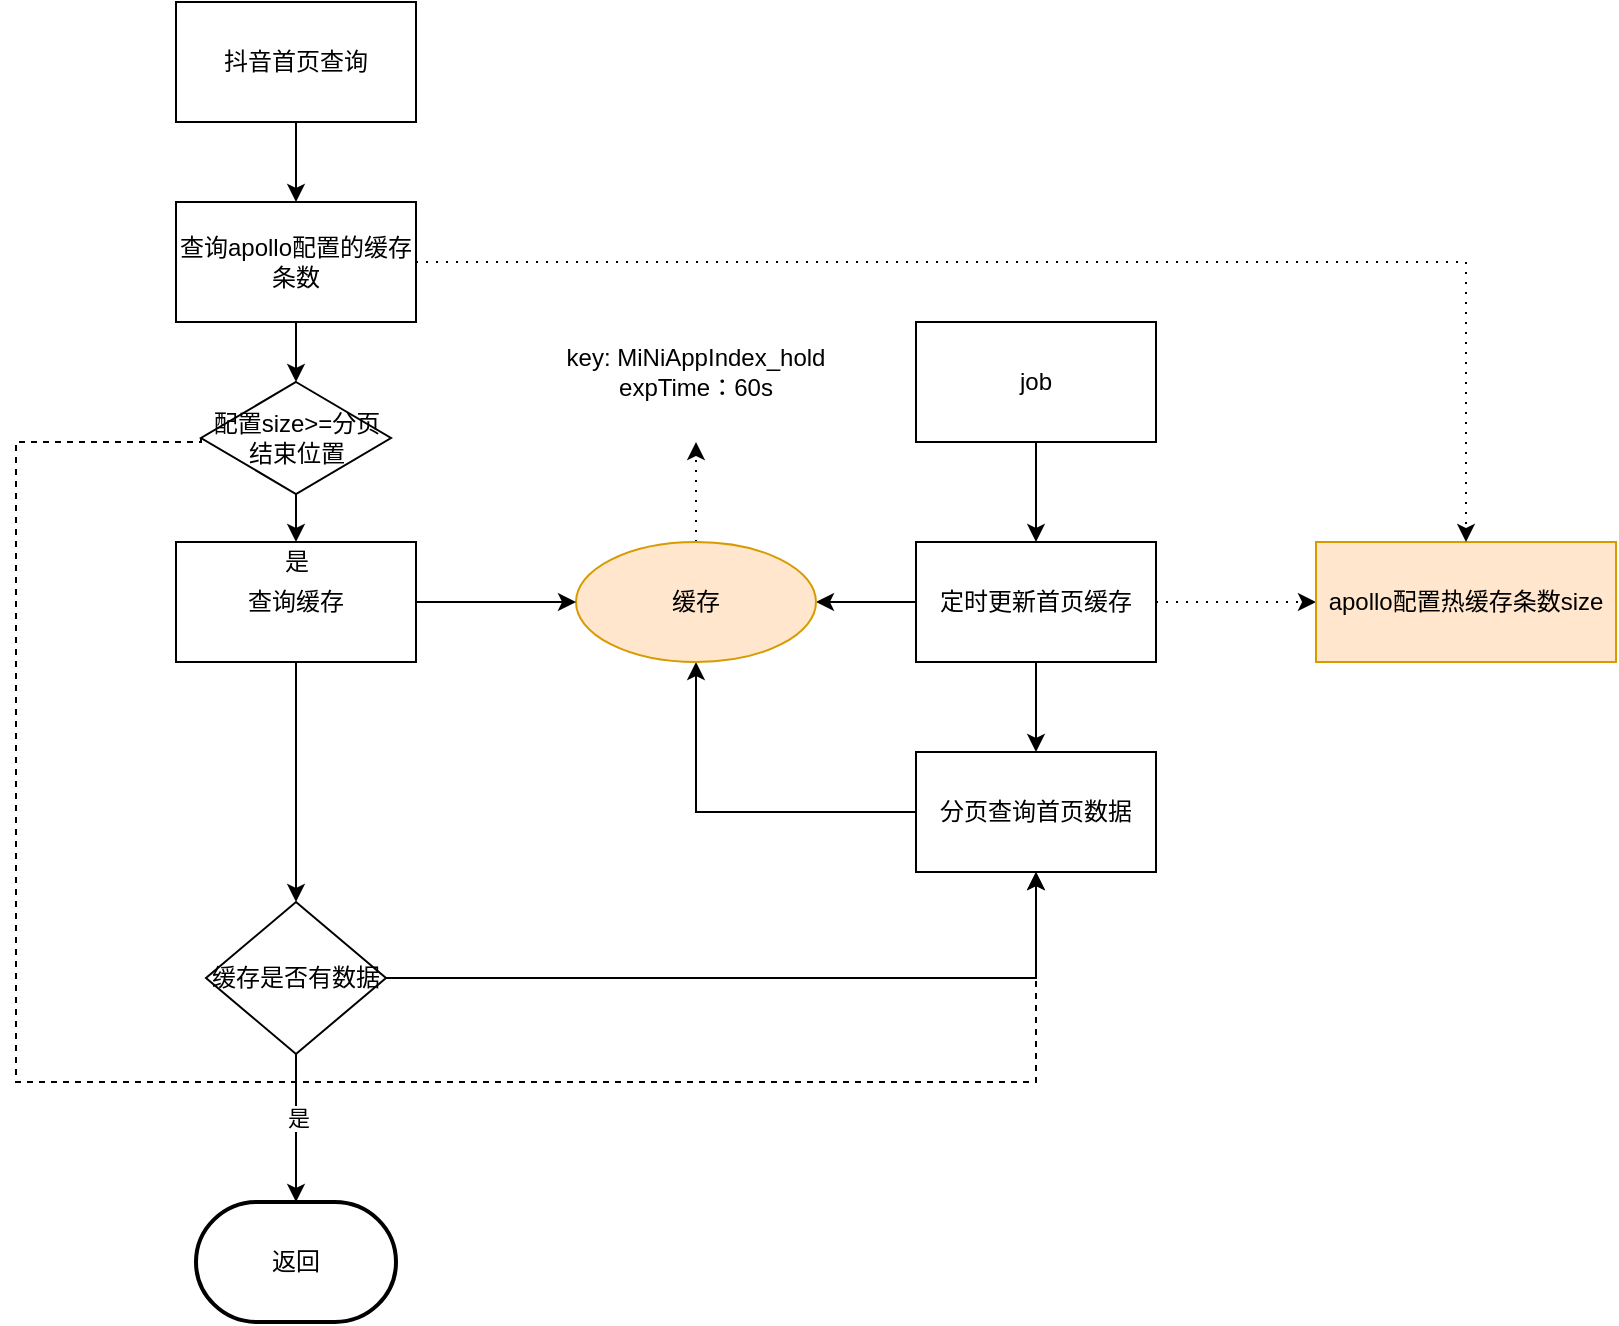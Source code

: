 <mxfile version="20.1.1" type="github">
  <diagram id="6a731a19-8d31-9384-78a2-239565b7b9f0" name="Page-1">
    <mxGraphModel dx="1153" dy="599" grid="1" gridSize="10" guides="1" tooltips="1" connect="1" arrows="1" fold="1" page="1" pageScale="1" pageWidth="1169" pageHeight="827" background="none" math="0" shadow="0">
      <root>
        <mxCell id="0" />
        <mxCell id="1" parent="0" />
        <mxCell id="P0PGrkJmzhgVx_-Z9-eN-57" value="" style="edgeStyle=orthogonalEdgeStyle;rounded=0;orthogonalLoop=1;jettySize=auto;html=1;" edge="1" parent="1" source="P0PGrkJmzhgVx_-Z9-eN-55">
          <mxGeometry relative="1" as="geometry">
            <mxPoint x="420" y="170" as="targetPoint" />
          </mxGeometry>
        </mxCell>
        <mxCell id="P0PGrkJmzhgVx_-Z9-eN-55" value="抖音首页查询" style="rounded=0;whiteSpace=wrap;html=1;" vertex="1" parent="1">
          <mxGeometry x="360" y="70" width="120" height="60" as="geometry" />
        </mxCell>
        <mxCell id="P0PGrkJmzhgVx_-Z9-eN-60" value="" style="edgeStyle=orthogonalEdgeStyle;rounded=0;orthogonalLoop=1;jettySize=auto;html=1;" edge="1" parent="1" source="P0PGrkJmzhgVx_-Z9-eN-58" target="P0PGrkJmzhgVx_-Z9-eN-59">
          <mxGeometry relative="1" as="geometry" />
        </mxCell>
        <mxCell id="P0PGrkJmzhgVx_-Z9-eN-58" value="job" style="rounded=0;whiteSpace=wrap;html=1;" vertex="1" parent="1">
          <mxGeometry x="730" y="230" width="120" height="60" as="geometry" />
        </mxCell>
        <mxCell id="P0PGrkJmzhgVx_-Z9-eN-62" value="" style="edgeStyle=orthogonalEdgeStyle;rounded=0;orthogonalLoop=1;jettySize=auto;html=1;" edge="1" parent="1" source="P0PGrkJmzhgVx_-Z9-eN-59" target="P0PGrkJmzhgVx_-Z9-eN-61">
          <mxGeometry relative="1" as="geometry" />
        </mxCell>
        <mxCell id="P0PGrkJmzhgVx_-Z9-eN-95" value="" style="edgeStyle=orthogonalEdgeStyle;rounded=0;orthogonalLoop=1;jettySize=auto;html=1;dashed=1;dashPattern=1 4;" edge="1" parent="1" source="P0PGrkJmzhgVx_-Z9-eN-59" target="P0PGrkJmzhgVx_-Z9-eN-94">
          <mxGeometry relative="1" as="geometry" />
        </mxCell>
        <mxCell id="P0PGrkJmzhgVx_-Z9-eN-108" value="" style="edgeStyle=orthogonalEdgeStyle;rounded=0;orthogonalLoop=1;jettySize=auto;html=1;" edge="1" parent="1" source="P0PGrkJmzhgVx_-Z9-eN-59" target="P0PGrkJmzhgVx_-Z9-eN-66">
          <mxGeometry relative="1" as="geometry" />
        </mxCell>
        <mxCell id="P0PGrkJmzhgVx_-Z9-eN-59" value="定时更新首页缓存" style="rounded=0;whiteSpace=wrap;html=1;" vertex="1" parent="1">
          <mxGeometry x="730" y="340" width="120" height="60" as="geometry" />
        </mxCell>
        <mxCell id="P0PGrkJmzhgVx_-Z9-eN-64" value="" style="edgeStyle=orthogonalEdgeStyle;rounded=0;orthogonalLoop=1;jettySize=auto;html=1;entryX=0.5;entryY=1;entryDx=0;entryDy=0;" edge="1" parent="1" source="P0PGrkJmzhgVx_-Z9-eN-61" target="P0PGrkJmzhgVx_-Z9-eN-66">
          <mxGeometry relative="1" as="geometry">
            <mxPoint x="650" y="450" as="targetPoint" />
          </mxGeometry>
        </mxCell>
        <mxCell id="P0PGrkJmzhgVx_-Z9-eN-61" value="分页查询首页数据" style="rounded=0;whiteSpace=wrap;html=1;" vertex="1" parent="1">
          <mxGeometry x="730" y="445" width="120" height="60" as="geometry" />
        </mxCell>
        <mxCell id="P0PGrkJmzhgVx_-Z9-eN-93" value="" style="edgeStyle=orthogonalEdgeStyle;rounded=0;orthogonalLoop=1;jettySize=auto;html=1;dashed=1;entryX=0.5;entryY=1;entryDx=0;entryDy=0;dashPattern=1 4;" edge="1" parent="1" source="P0PGrkJmzhgVx_-Z9-eN-66" target="P0PGrkJmzhgVx_-Z9-eN-97">
          <mxGeometry relative="1" as="geometry">
            <mxPoint x="620" y="210" as="targetPoint" />
          </mxGeometry>
        </mxCell>
        <mxCell id="P0PGrkJmzhgVx_-Z9-eN-66" value="缓存" style="ellipse;whiteSpace=wrap;html=1;rounded=0;fillColor=#ffe6cc;strokeColor=#d79b00;" vertex="1" parent="1">
          <mxGeometry x="560" y="340" width="120" height="60" as="geometry" />
        </mxCell>
        <mxCell id="P0PGrkJmzhgVx_-Z9-eN-76" value="" style="edgeStyle=orthogonalEdgeStyle;rounded=0;orthogonalLoop=1;jettySize=auto;html=1;" edge="1" parent="1" source="P0PGrkJmzhgVx_-Z9-eN-72" target="P0PGrkJmzhgVx_-Z9-eN-75">
          <mxGeometry relative="1" as="geometry" />
        </mxCell>
        <mxCell id="P0PGrkJmzhgVx_-Z9-eN-91" value="" style="edgeStyle=orthogonalEdgeStyle;rounded=0;orthogonalLoop=1;jettySize=auto;html=1;" edge="1" parent="1" source="P0PGrkJmzhgVx_-Z9-eN-72" target="P0PGrkJmzhgVx_-Z9-eN-66">
          <mxGeometry relative="1" as="geometry" />
        </mxCell>
        <mxCell id="P0PGrkJmzhgVx_-Z9-eN-72" value="查询缓存" style="whiteSpace=wrap;html=1;" vertex="1" parent="1">
          <mxGeometry x="360" y="340" width="120" height="60" as="geometry" />
        </mxCell>
        <mxCell id="P0PGrkJmzhgVx_-Z9-eN-78" value="" style="edgeStyle=orthogonalEdgeStyle;rounded=0;orthogonalLoop=1;jettySize=auto;html=1;" edge="1" parent="1" source="P0PGrkJmzhgVx_-Z9-eN-75">
          <mxGeometry relative="1" as="geometry">
            <mxPoint x="420" y="670" as="targetPoint" />
          </mxGeometry>
        </mxCell>
        <mxCell id="P0PGrkJmzhgVx_-Z9-eN-79" value="是" style="edgeLabel;html=1;align=center;verticalAlign=middle;resizable=0;points=[];" vertex="1" connectable="0" parent="P0PGrkJmzhgVx_-Z9-eN-78">
          <mxGeometry x="0.202" relative="1" as="geometry">
            <mxPoint y="-13" as="offset" />
          </mxGeometry>
        </mxCell>
        <mxCell id="P0PGrkJmzhgVx_-Z9-eN-90" value="" style="edgeStyle=orthogonalEdgeStyle;rounded=0;orthogonalLoop=1;jettySize=auto;html=1;entryX=0.5;entryY=1;entryDx=0;entryDy=0;" edge="1" parent="1" source="P0PGrkJmzhgVx_-Z9-eN-75" target="P0PGrkJmzhgVx_-Z9-eN-61">
          <mxGeometry relative="1" as="geometry">
            <mxPoint x="530" y="508.0" as="targetPoint" />
          </mxGeometry>
        </mxCell>
        <mxCell id="P0PGrkJmzhgVx_-Z9-eN-75" value="缓存是否有数据" style="rhombus;whiteSpace=wrap;html=1;" vertex="1" parent="1">
          <mxGeometry x="375" y="520" width="90" height="76" as="geometry" />
        </mxCell>
        <mxCell id="P0PGrkJmzhgVx_-Z9-eN-94" value="apollo配置热缓存条数size" style="whiteSpace=wrap;html=1;rounded=0;fillColor=#ffe6cc;strokeColor=#d79b00;" vertex="1" parent="1">
          <mxGeometry x="930" y="340" width="150" height="60" as="geometry" />
        </mxCell>
        <mxCell id="P0PGrkJmzhgVx_-Z9-eN-97" value="key: MiNiAppIndex_hold&lt;br&gt;expTime：60s" style="text;html=1;strokeColor=none;fillColor=none;align=center;verticalAlign=middle;whiteSpace=wrap;rounded=0;" vertex="1" parent="1">
          <mxGeometry x="535" y="220" width="170" height="70" as="geometry" />
        </mxCell>
        <mxCell id="P0PGrkJmzhgVx_-Z9-eN-98" value="返回" style="strokeWidth=2;html=1;shape=mxgraph.flowchart.terminator;whiteSpace=wrap;" vertex="1" parent="1">
          <mxGeometry x="370" y="670" width="100" height="60" as="geometry" />
        </mxCell>
        <mxCell id="P0PGrkJmzhgVx_-Z9-eN-101" value="" style="edgeStyle=orthogonalEdgeStyle;rounded=0;orthogonalLoop=1;jettySize=auto;html=1;dashed=1;dashPattern=1 4;" edge="1" parent="1" source="P0PGrkJmzhgVx_-Z9-eN-99" target="P0PGrkJmzhgVx_-Z9-eN-94">
          <mxGeometry relative="1" as="geometry" />
        </mxCell>
        <mxCell id="P0PGrkJmzhgVx_-Z9-eN-102" value="" style="edgeStyle=orthogonalEdgeStyle;rounded=0;orthogonalLoop=1;jettySize=auto;html=1;" edge="1" parent="1" source="P0PGrkJmzhgVx_-Z9-eN-99">
          <mxGeometry relative="1" as="geometry">
            <mxPoint x="420" y="260" as="targetPoint" />
          </mxGeometry>
        </mxCell>
        <mxCell id="P0PGrkJmzhgVx_-Z9-eN-99" value="查询apollo配置的缓存条数" style="rounded=0;whiteSpace=wrap;html=1;" vertex="1" parent="1">
          <mxGeometry x="360" y="170" width="120" height="60" as="geometry" />
        </mxCell>
        <mxCell id="P0PGrkJmzhgVx_-Z9-eN-104" value="" style="edgeStyle=orthogonalEdgeStyle;rounded=0;orthogonalLoop=1;jettySize=auto;html=1;entryX=0.5;entryY=0;entryDx=0;entryDy=0;" edge="1" parent="1" source="P0PGrkJmzhgVx_-Z9-eN-103" target="P0PGrkJmzhgVx_-Z9-eN-72">
          <mxGeometry relative="1" as="geometry">
            <mxPoint x="420" y="370" as="targetPoint" />
            <Array as="points" />
          </mxGeometry>
        </mxCell>
        <mxCell id="P0PGrkJmzhgVx_-Z9-eN-106" value="" style="edgeStyle=orthogonalEdgeStyle;rounded=0;orthogonalLoop=1;jettySize=auto;html=1;entryX=0.5;entryY=1;entryDx=0;entryDy=0;dashed=1;exitX=0;exitY=0.5;exitDx=0;exitDy=0;" edge="1" parent="1" source="P0PGrkJmzhgVx_-Z9-eN-103" target="P0PGrkJmzhgVx_-Z9-eN-61">
          <mxGeometry relative="1" as="geometry">
            <mxPoint x="305" y="298" as="targetPoint" />
            <Array as="points">
              <mxPoint x="373" y="290" />
              <mxPoint x="280" y="290" />
              <mxPoint x="280" y="610" />
              <mxPoint x="790" y="610" />
            </Array>
          </mxGeometry>
        </mxCell>
        <mxCell id="P0PGrkJmzhgVx_-Z9-eN-103" value="配置size&amp;gt;=分页结束位置" style="rhombus;whiteSpace=wrap;html=1;" vertex="1" parent="1">
          <mxGeometry x="372.5" y="260" width="95" height="56" as="geometry" />
        </mxCell>
        <mxCell id="P0PGrkJmzhgVx_-Z9-eN-107" value="是" style="text;html=1;align=center;verticalAlign=middle;resizable=0;points=[];autosize=1;strokeColor=none;fillColor=none;" vertex="1" parent="1">
          <mxGeometry x="400" y="335" width="40" height="30" as="geometry" />
        </mxCell>
      </root>
    </mxGraphModel>
  </diagram>
</mxfile>
